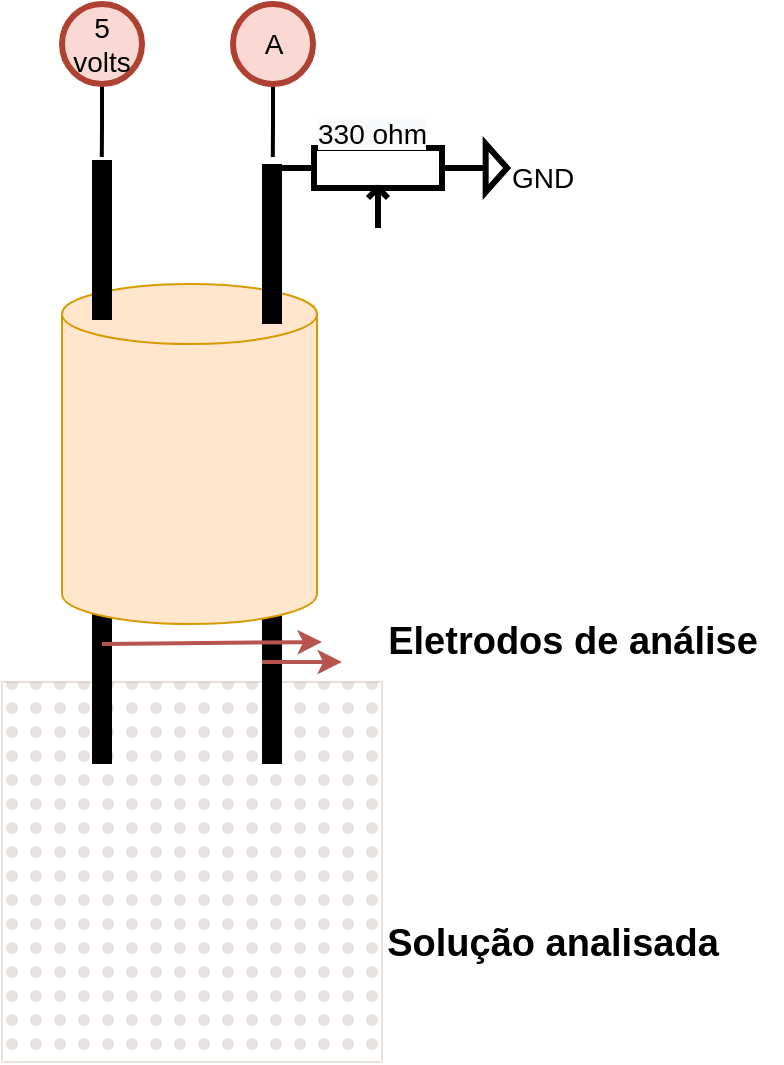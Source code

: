 <mxfile version="20.8.10" type="device"><diagram id="BYsaKbrNdNDA9-f6BaKn" name="Página-1"><mxGraphModel dx="488" dy="348" grid="1" gridSize="10" guides="1" tooltips="1" connect="1" arrows="1" fold="1" page="1" pageScale="1" pageWidth="827" pageHeight="1169" math="0" shadow="0"><root><mxCell id="0"/><mxCell id="1" parent="0"/><mxCell id="wpphrSbHjoNmJD-Z2wPL-5" value="" style="whiteSpace=wrap;html=1;aspect=fixed;fillColor=#87706F;strokeColor=#b85450;fillStyle=dots;opacity=20;" parent="1" vertex="1"><mxGeometry x="70" y="369" width="190" height="190" as="geometry"/></mxCell><mxCell id="wpphrSbHjoNmJD-Z2wPL-3" value="" style="endArrow=none;html=1;rounded=0;shadow=0;strokeColor=default;strokeWidth=10;" parent="1" edge="1"><mxGeometry width="50" height="50" relative="1" as="geometry"><mxPoint x="120" y="410" as="sourcePoint"/><mxPoint x="120" y="330" as="targetPoint"/></mxGeometry></mxCell><mxCell id="wpphrSbHjoNmJD-Z2wPL-4" value="" style="endArrow=none;html=1;rounded=0;shadow=0;strokeColor=default;strokeWidth=10;" parent="1" edge="1"><mxGeometry width="50" height="50" relative="1" as="geometry"><mxPoint x="205" y="410" as="sourcePoint"/><mxPoint x="205" y="330" as="targetPoint"/></mxGeometry></mxCell><mxCell id="wpphrSbHjoNmJD-Z2wPL-1" value="" style="shape=cylinder3;whiteSpace=wrap;html=1;boundedLbl=1;backgroundOutline=1;size=15;fillColor=#ffe6cc;strokeColor=#d79b00;" parent="1" vertex="1"><mxGeometry x="100" y="170" width="127.5" height="170" as="geometry"/></mxCell><mxCell id="wpphrSbHjoNmJD-Z2wPL-6" value="&lt;font style=&quot;font-size: 19px;&quot;&gt;&lt;b&gt;Solução analisada&lt;/b&gt;&lt;/font&gt;" style="text;html=1;align=center;verticalAlign=middle;resizable=0;points=[];autosize=1;strokeColor=none;fillColor=none;fontSize=11;" parent="1" vertex="1"><mxGeometry x="250" y="480" width="190" height="40" as="geometry"/></mxCell><mxCell id="wpphrSbHjoNmJD-Z2wPL-7" value="&lt;font style=&quot;font-size: 19px;&quot;&gt;&lt;b&gt;Eletrodos de análise&lt;/b&gt;&lt;/font&gt;" style="text;html=1;align=center;verticalAlign=middle;resizable=0;points=[];autosize=1;strokeColor=none;fillColor=none;fontSize=11;" parent="1" vertex="1"><mxGeometry x="250" y="329" width="210" height="40" as="geometry"/></mxCell><mxCell id="wpphrSbHjoNmJD-Z2wPL-10" value="" style="endArrow=classic;html=1;rounded=0;shadow=0;fontSize=19;strokeColor=#b85450;strokeWidth=2;fillColor=#f8cecc;" parent="1" edge="1"><mxGeometry width="50" height="50" relative="1" as="geometry"><mxPoint x="120" y="350" as="sourcePoint"/><mxPoint x="230" y="349" as="targetPoint"/></mxGeometry></mxCell><mxCell id="wpphrSbHjoNmJD-Z2wPL-12" value="" style="endArrow=classic;html=1;rounded=0;shadow=0;fontSize=19;strokeColor=#b85450;strokeWidth=2;fillColor=#f8cecc;" parent="1" edge="1"><mxGeometry width="50" height="50" relative="1" as="geometry"><mxPoint x="200" y="359" as="sourcePoint"/><mxPoint x="240" y="359" as="targetPoint"/></mxGeometry></mxCell><mxCell id="wpphrSbHjoNmJD-Z2wPL-13" value="" style="endArrow=none;html=1;rounded=0;shadow=0;strokeColor=default;strokeWidth=10;" parent="1" edge="1"><mxGeometry width="50" height="50" relative="1" as="geometry"><mxPoint x="205" y="190" as="sourcePoint"/><mxPoint x="205" y="110" as="targetPoint"/></mxGeometry></mxCell><mxCell id="wpphrSbHjoNmJD-Z2wPL-14" value="" style="endArrow=none;html=1;rounded=0;shadow=0;strokeColor=default;strokeWidth=10;" parent="1" edge="1"><mxGeometry width="50" height="50" relative="1" as="geometry"><mxPoint x="120" y="188" as="sourcePoint"/><mxPoint x="120" y="108" as="targetPoint"/></mxGeometry></mxCell><mxCell id="wpphrSbHjoNmJD-Z2wPL-22" value="" style="pointerEvents=1;verticalLabelPosition=bottom;shadow=0;dashed=0;align=center;html=1;verticalAlign=top;shape=mxgraph.electrical.resistors.potentiometer_1;fillStyle=solid;fontSize=19;strokeColor=default;strokeWidth=3;fillColor=none;gradientColor=default;" parent="1" vertex="1"><mxGeometry x="208" y="102" width="100" height="40" as="geometry"/></mxCell><mxCell id="wpphrSbHjoNmJD-Z2wPL-24" value="&lt;span style=&quot;color: rgb(0, 0, 0); font-family: Helvetica; font-size: 14px; font-style: normal; font-variant-ligatures: normal; font-variant-caps: normal; font-weight: 400; letter-spacing: normal; orphans: 2; text-align: center; text-indent: 0px; text-transform: none; widows: 2; word-spacing: 0px; -webkit-text-stroke-width: 0px; background-color: rgb(248, 249, 250); text-decoration-thickness: initial; text-decoration-style: initial; text-decoration-color: initial; float: none; display: inline !important;&quot;&gt;330 ohm&lt;/span&gt;" style="text;whiteSpace=wrap;html=1;fontSize=14;" parent="1" vertex="1"><mxGeometry x="225.5" y="80" width="120" height="40" as="geometry"/></mxCell><mxCell id="wpphrSbHjoNmJD-Z2wPL-25" value="" style="pointerEvents=1;verticalLabelPosition=bottom;shadow=0;dashed=0;align=center;html=1;verticalAlign=top;shape=mxgraph.electrical.signal_sources.signal_ground;fillStyle=solid;fontSize=14;strokeColor=default;strokeWidth=3;fillColor=none;gradientColor=default;rotation=-90;" parent="1" vertex="1"><mxGeometry x="302.5" y="104" width="24" height="16" as="geometry"/></mxCell><mxCell id="wpphrSbHjoNmJD-Z2wPL-27" value="GND" style="text;html=1;align=center;verticalAlign=middle;resizable=0;points=[];autosize=1;strokeColor=none;fillColor=none;fontSize=14;" parent="1" vertex="1"><mxGeometry x="315" y="102" width="50" height="30" as="geometry"/></mxCell><mxCell id="wpphrSbHjoNmJD-Z2wPL-30" style="edgeStyle=orthogonalEdgeStyle;rounded=0;orthogonalLoop=1;jettySize=auto;html=1;entryX=-0.026;entryY=0.112;entryDx=0;entryDy=0;entryPerimeter=0;shadow=0;fontSize=14;strokeColor=default;strokeWidth=2;endArrow=none;endFill=0;" parent="1" source="wpphrSbHjoNmJD-Z2wPL-28" target="wpphrSbHjoNmJD-Z2wPL-22" edge="1"><mxGeometry relative="1" as="geometry"/></mxCell><mxCell id="wpphrSbHjoNmJD-Z2wPL-28" value="A" style="ellipse;whiteSpace=wrap;html=1;aspect=fixed;fillStyle=solid;fontSize=14;strokeColor=#ae4132;strokeWidth=3;fillColor=#fad9d5;" parent="1" vertex="1"><mxGeometry x="185.5" y="30" width="40" height="40" as="geometry"/></mxCell><mxCell id="wpphrSbHjoNmJD-Z2wPL-31" style="edgeStyle=orthogonalEdgeStyle;rounded=0;orthogonalLoop=1;jettySize=auto;html=1;entryX=-0.026;entryY=0.112;entryDx=0;entryDy=0;entryPerimeter=0;shadow=0;fontSize=14;strokeColor=default;strokeWidth=2;endArrow=none;endFill=0;" parent="1" source="wpphrSbHjoNmJD-Z2wPL-32" edge="1"><mxGeometry relative="1" as="geometry"><mxPoint x="119.9" y="106.48" as="targetPoint"/></mxGeometry></mxCell><mxCell id="wpphrSbHjoNmJD-Z2wPL-32" value="5 volts" style="ellipse;whiteSpace=wrap;html=1;aspect=fixed;fillStyle=solid;fontSize=14;strokeColor=#ae4132;strokeWidth=3;fillColor=#fad9d5;" parent="1" vertex="1"><mxGeometry x="100" y="30" width="40" height="40" as="geometry"/></mxCell></root></mxGraphModel></diagram></mxfile>